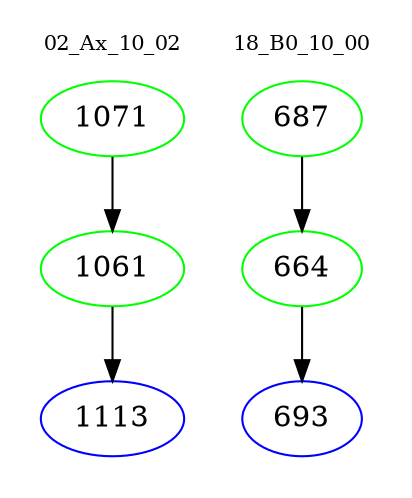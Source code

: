 digraph{
subgraph cluster_0 {
color = white
label = "02_Ax_10_02";
fontsize=10;
T0_1071 [label="1071", color="green"]
T0_1071 -> T0_1061 [color="black"]
T0_1061 [label="1061", color="green"]
T0_1061 -> T0_1113 [color="black"]
T0_1113 [label="1113", color="blue"]
}
subgraph cluster_1 {
color = white
label = "18_B0_10_00";
fontsize=10;
T1_687 [label="687", color="green"]
T1_687 -> T1_664 [color="black"]
T1_664 [label="664", color="green"]
T1_664 -> T1_693 [color="black"]
T1_693 [label="693", color="blue"]
}
}
